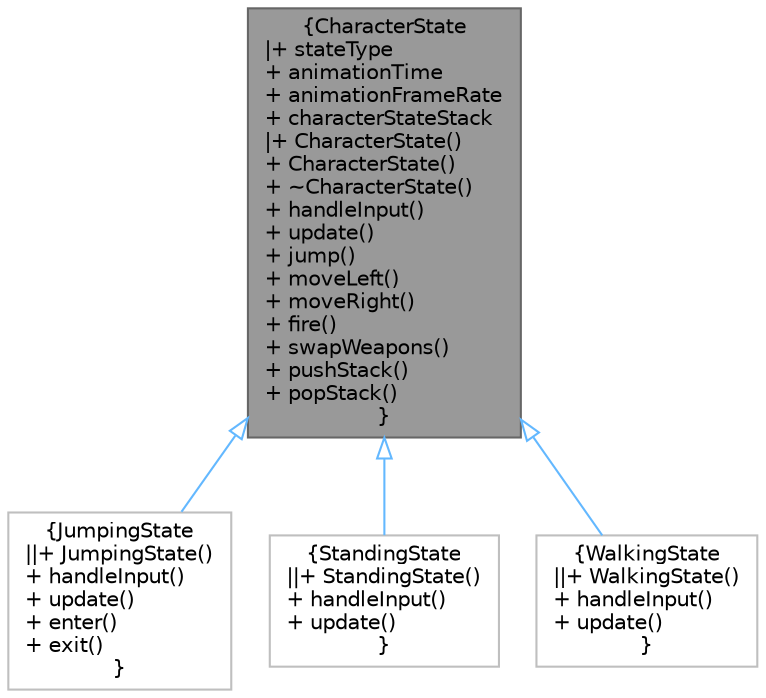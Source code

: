 digraph "CharacterState"
{
 // LATEX_PDF_SIZE
  bgcolor="transparent";
  edge [fontname=Helvetica,fontsize=10,labelfontname=Helvetica,labelfontsize=10];
  node [fontname=Helvetica,fontsize=10,shape=box,height=0.2,width=0.4];
  Node1 [label="{CharacterState\n|+ stateType\l+ animationTime\l+ animationFrameRate\l+ characterStateStack\l|+ CharacterState()\l+ CharacterState()\l+ ~CharacterState()\l+ handleInput()\l+ update()\l+ jump()\l+ moveLeft()\l+ moveRight()\l+ fire()\l+ swapWeapons()\l+ pushStack()\l+ popStack()\l}",height=0.2,width=0.4,color="gray40", fillcolor="grey60", style="filled", fontcolor="black",tooltip=" "];
  Node1 -> Node2 [dir="back",color="steelblue1",style="solid",arrowtail="onormal"];
  Node2 [label="{JumpingState\n||+ JumpingState()\l+ handleInput()\l+ update()\l+ enter()\l+ exit()\l}",height=0.2,width=0.4,color="grey75", fillcolor="white", style="filled",URL="$classJumpingState.html",tooltip=" "];
  Node1 -> Node3 [dir="back",color="steelblue1",style="solid",arrowtail="onormal"];
  Node3 [label="{StandingState\n||+ StandingState()\l+ handleInput()\l+ update()\l}",height=0.2,width=0.4,color="grey75", fillcolor="white", style="filled",URL="$classStandingState.html",tooltip=" "];
  Node1 -> Node4 [dir="back",color="steelblue1",style="solid",arrowtail="onormal"];
  Node4 [label="{WalkingState\n||+ WalkingState()\l+ handleInput()\l+ update()\l}",height=0.2,width=0.4,color="grey75", fillcolor="white", style="filled",URL="$classWalkingState.html",tooltip=" "];
}
